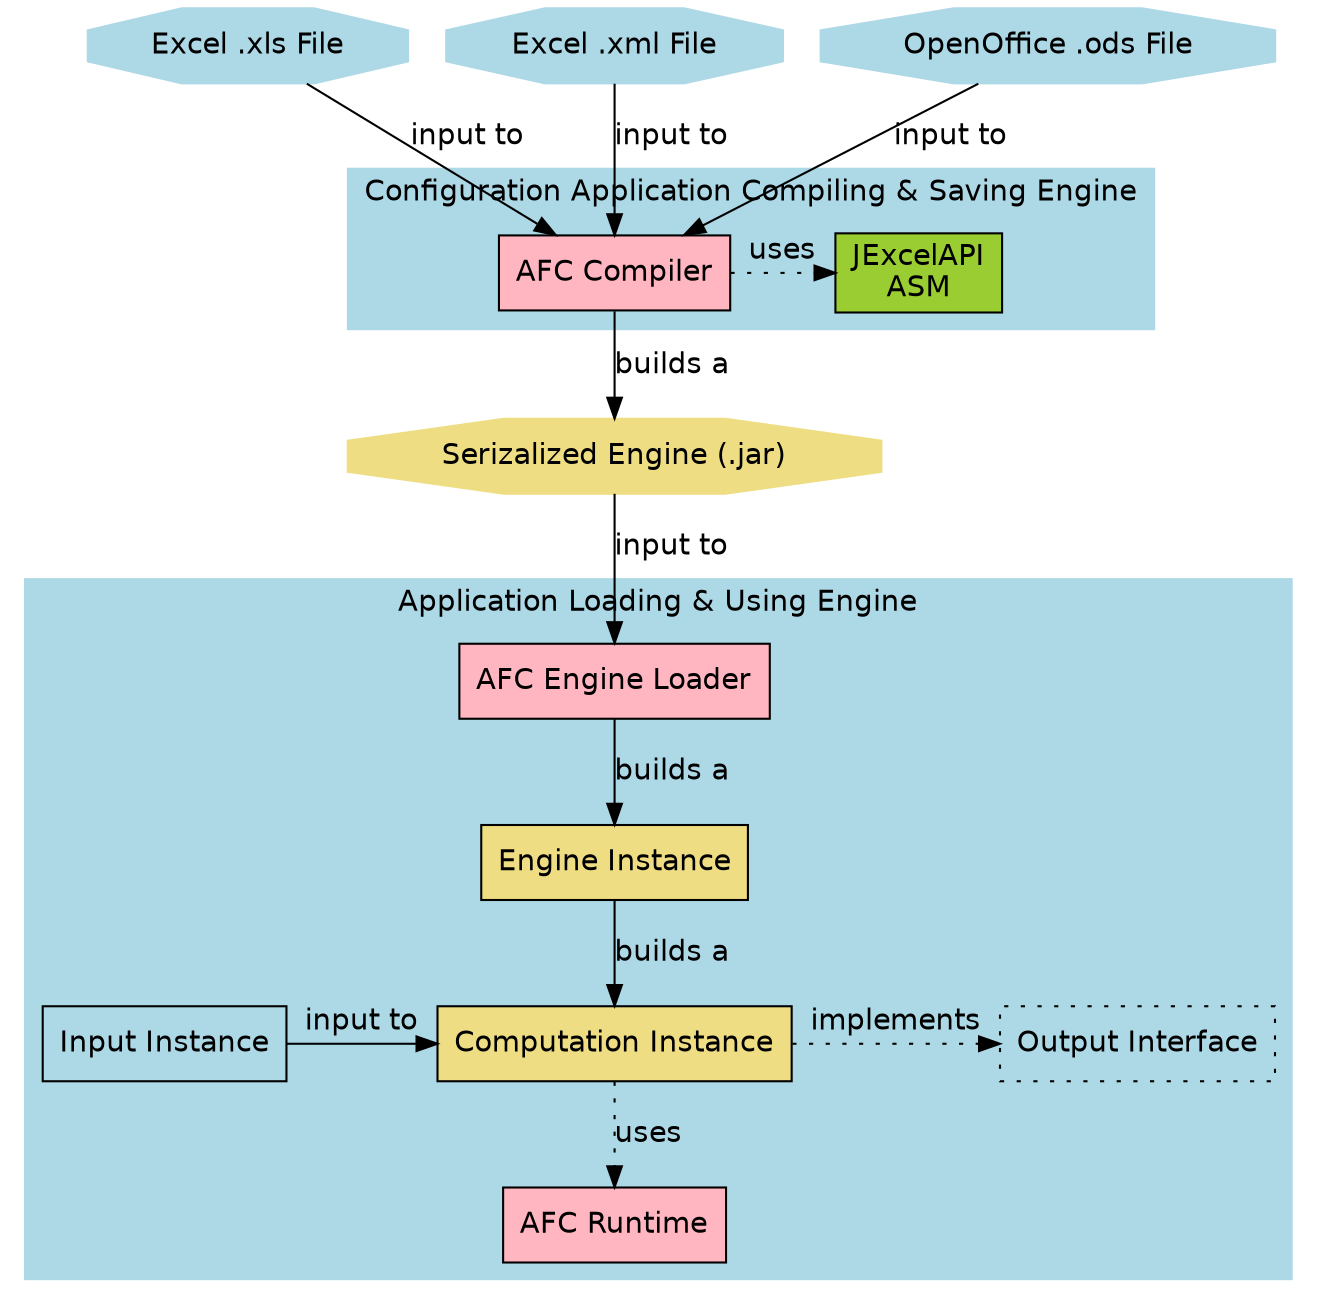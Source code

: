 digraph "AFC Component Overview" {
	fontname = "Helvetica";

	node [ shape = box, fontname = "Helvetica" ];
	edge [ fontname = "Helvetica" ];
	
	subgraph input {
					node [style = filled, color = lightblue ];
		xls			[ label = "Excel .xls File", shape=octagon ];
		xml			[ label = "Excel .xml File", shape=octagon ];
		ods			[ label = "OpenOffice .ods File", shape=octagon ];
	}
	
	subgraph cluster_config {
					label = "Configuration Application Compiling & Saving Engine";
					style = filled;
					color = lightblue;
					
		{ 			node [ style = filled, fillcolor = lightpink ];
		comp 		[ label = "AFC Compiler" ];
		}
		{ 			node [ style = filled, fillcolor = yellowgreen ];
		ext			[ label = "JExcelAPI\nASM" ];
		}
		
		{ rank = same; comp; ext; }
	}
					

	subgraph ser {
					node [style = filled, color=lightgoldenrod, shape=octagon ];
		bcser		[ label = "Serizalized Engine (.jar)" ];
	}

	subgraph cluster_runtime {
					label = "Application Loading & Using Engine";
					style = filled;
					color = lightblue;
					
		{ 			node [ style = filled, fillcolor = lightpink ];
		bcload		[ label = "AFC Engine Loader", style = filled, fillcolor = lightpink ];
		run			[ label = "AFC Runtime" ];
		}
		{ 			node [ style = filled, fillcolor = lightgoldenrod ];
		bceng		[ label = "Engine Instance" ];
		calc		[ label = "Computation Instance" ];
		}

		inp			[ label = "Input Instance" ];
		outp		[ label = "Output Interface", style = dotted ];

		{ rank = same; calc; inp; outp; }
	}

	{ 				edge [ label = "input to" ];
	xls -> comp;
	xml -> comp;
	ods -> comp;
	bcser -> bcload;
	inp -> calc;
	}
	
	{ 				edge [ label = "builds a" ];
	comp -> bcser;
	bcload -> bceng -> calc;
	}

	{ 				edge [ label = "implements", style=dotted ];
	calc -> outp;
	}

	{ 				edge [ style = dotted, label = "uses" ];
	comp -> ext;
	calc -> run;
	}

}